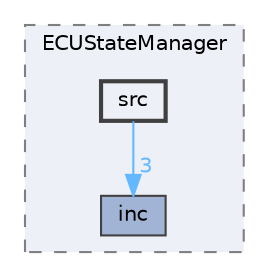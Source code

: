 digraph "EGEMOBİL/EEM_TASK/MotorDriveFeature/ECUStateManager/src"
{
 // LATEX_PDF_SIZE
  bgcolor="transparent";
  edge [fontname=Helvetica,fontsize=10,labelfontname=Helvetica,labelfontsize=10];
  node [fontname=Helvetica,fontsize=10,shape=box,height=0.2,width=0.4];
  compound=true
  subgraph clusterdir_216bd518ece4b2bf5304ea69898d276a {
    graph [ bgcolor="#edf0f7", pencolor="grey50", label="ECUStateManager", fontname=Helvetica,fontsize=10 style="filled,dashed", URL="dir_216bd518ece4b2bf5304ea69898d276a.html",tooltip=""]
  dir_92e30b39eb266e2c8ec5e334e3bd91b2 [label="inc", fillcolor="#a2b4d6", color="grey25", style="filled", URL="dir_92e30b39eb266e2c8ec5e334e3bd91b2.html",tooltip=""];
  dir_8f4a3e6dd4dd7d8f5b85a8f528f78955 [label="src", fillcolor="#edf0f7", color="grey25", style="filled,bold", URL="dir_8f4a3e6dd4dd7d8f5b85a8f528f78955.html",tooltip=""];
  }
  dir_8f4a3e6dd4dd7d8f5b85a8f528f78955->dir_92e30b39eb266e2c8ec5e334e3bd91b2 [headlabel="3", labeldistance=1.5 headhref="dir_000006_000004.html" href="dir_000006_000004.html" color="steelblue1" fontcolor="steelblue1"];
}
